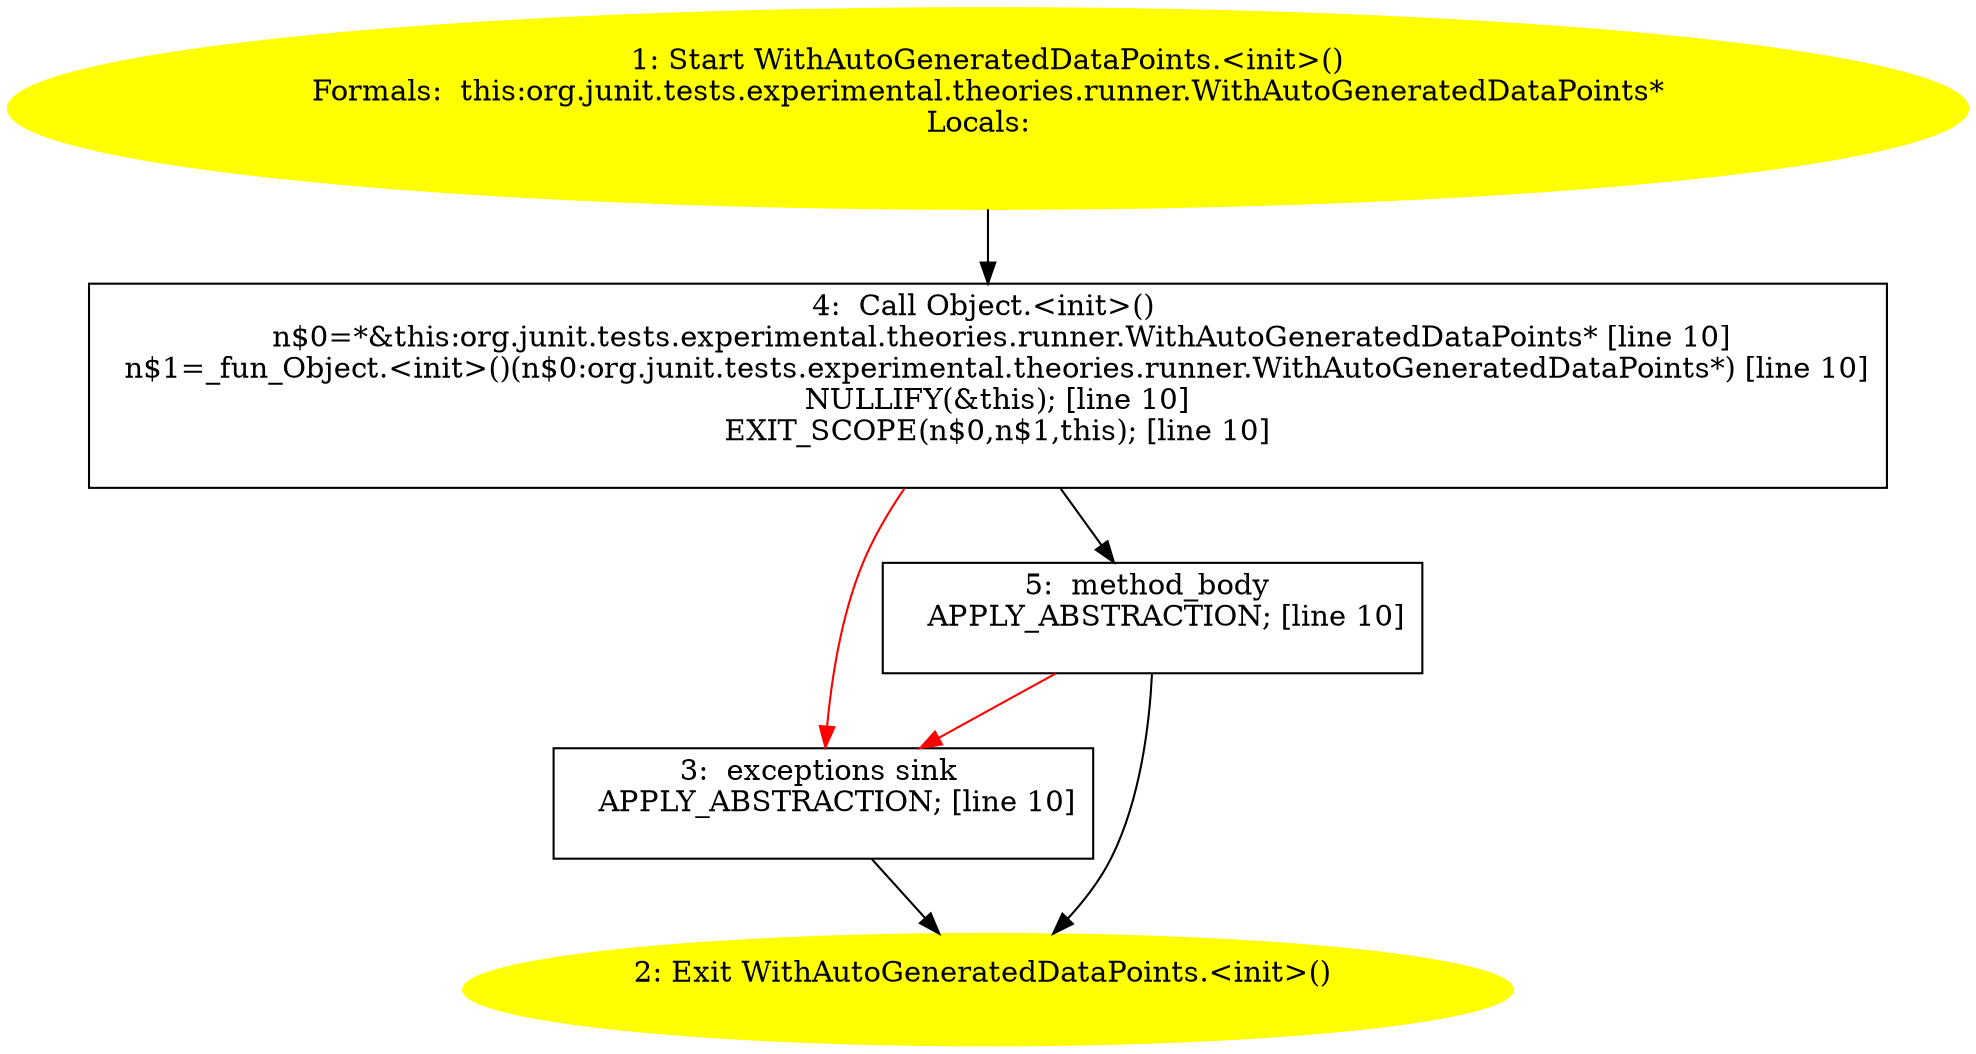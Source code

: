 /* @generated */
digraph cfg {
"org.junit.tests.experimental.theories.runner.WithAutoGeneratedDataPoints.<init>().e540bbff9fb7e8d645db4d4175a2ca53_1" [label="1: Start WithAutoGeneratedDataPoints.<init>()\nFormals:  this:org.junit.tests.experimental.theories.runner.WithAutoGeneratedDataPoints*\nLocals:  \n  " color=yellow style=filled]
	

	 "org.junit.tests.experimental.theories.runner.WithAutoGeneratedDataPoints.<init>().e540bbff9fb7e8d645db4d4175a2ca53_1" -> "org.junit.tests.experimental.theories.runner.WithAutoGeneratedDataPoints.<init>().e540bbff9fb7e8d645db4d4175a2ca53_4" ;
"org.junit.tests.experimental.theories.runner.WithAutoGeneratedDataPoints.<init>().e540bbff9fb7e8d645db4d4175a2ca53_2" [label="2: Exit WithAutoGeneratedDataPoints.<init>() \n  " color=yellow style=filled]
	

"org.junit.tests.experimental.theories.runner.WithAutoGeneratedDataPoints.<init>().e540bbff9fb7e8d645db4d4175a2ca53_3" [label="3:  exceptions sink \n   APPLY_ABSTRACTION; [line 10]\n " shape="box"]
	

	 "org.junit.tests.experimental.theories.runner.WithAutoGeneratedDataPoints.<init>().e540bbff9fb7e8d645db4d4175a2ca53_3" -> "org.junit.tests.experimental.theories.runner.WithAutoGeneratedDataPoints.<init>().e540bbff9fb7e8d645db4d4175a2ca53_2" ;
"org.junit.tests.experimental.theories.runner.WithAutoGeneratedDataPoints.<init>().e540bbff9fb7e8d645db4d4175a2ca53_4" [label="4:  Call Object.<init>() \n   n$0=*&this:org.junit.tests.experimental.theories.runner.WithAutoGeneratedDataPoints* [line 10]\n  n$1=_fun_Object.<init>()(n$0:org.junit.tests.experimental.theories.runner.WithAutoGeneratedDataPoints*) [line 10]\n  NULLIFY(&this); [line 10]\n  EXIT_SCOPE(n$0,n$1,this); [line 10]\n " shape="box"]
	

	 "org.junit.tests.experimental.theories.runner.WithAutoGeneratedDataPoints.<init>().e540bbff9fb7e8d645db4d4175a2ca53_4" -> "org.junit.tests.experimental.theories.runner.WithAutoGeneratedDataPoints.<init>().e540bbff9fb7e8d645db4d4175a2ca53_5" ;
	 "org.junit.tests.experimental.theories.runner.WithAutoGeneratedDataPoints.<init>().e540bbff9fb7e8d645db4d4175a2ca53_4" -> "org.junit.tests.experimental.theories.runner.WithAutoGeneratedDataPoints.<init>().e540bbff9fb7e8d645db4d4175a2ca53_3" [color="red" ];
"org.junit.tests.experimental.theories.runner.WithAutoGeneratedDataPoints.<init>().e540bbff9fb7e8d645db4d4175a2ca53_5" [label="5:  method_body \n   APPLY_ABSTRACTION; [line 10]\n " shape="box"]
	

	 "org.junit.tests.experimental.theories.runner.WithAutoGeneratedDataPoints.<init>().e540bbff9fb7e8d645db4d4175a2ca53_5" -> "org.junit.tests.experimental.theories.runner.WithAutoGeneratedDataPoints.<init>().e540bbff9fb7e8d645db4d4175a2ca53_2" ;
	 "org.junit.tests.experimental.theories.runner.WithAutoGeneratedDataPoints.<init>().e540bbff9fb7e8d645db4d4175a2ca53_5" -> "org.junit.tests.experimental.theories.runner.WithAutoGeneratedDataPoints.<init>().e540bbff9fb7e8d645db4d4175a2ca53_3" [color="red" ];
}
